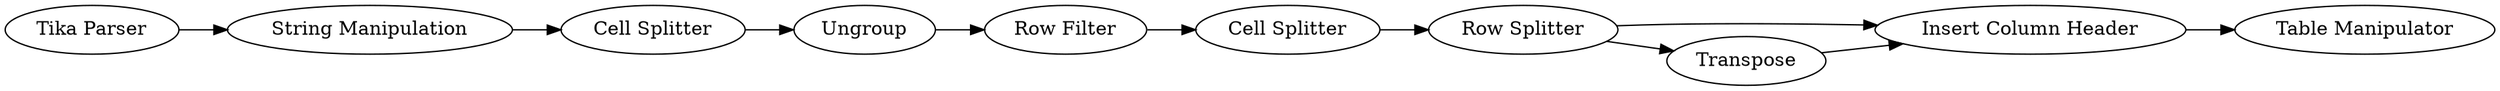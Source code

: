 digraph {
	9 -> 7
	14 -> 16
	16 -> 13
	8 -> 9
	7 -> 11
	15 -> 16
	11 -> 14
	1 -> 10
	10 -> 8
	14 -> 15
	16 [label="Insert Column Header"]
	13 [label="Table Manipulator"]
	1 [label="Tika Parser"]
	7 [label="Row Filter"]
	9 [label=Ungroup]
	11 [label="Cell Splitter"]
	8 [label="Cell Splitter"]
	15 [label=Transpose]
	14 [label="Row Splitter"]
	10 [label="String Manipulation"]
	rankdir=LR
}

